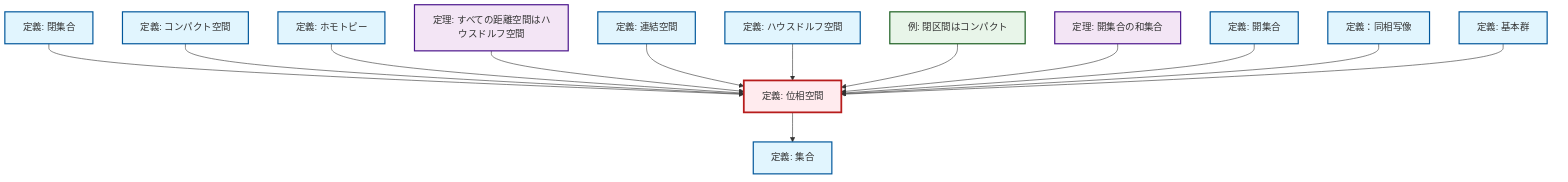 graph TD
    classDef definition fill:#e1f5fe,stroke:#01579b,stroke-width:2px
    classDef theorem fill:#f3e5f5,stroke:#4a148c,stroke-width:2px
    classDef axiom fill:#fff3e0,stroke:#e65100,stroke-width:2px
    classDef example fill:#e8f5e9,stroke:#1b5e20,stroke-width:2px
    classDef current fill:#ffebee,stroke:#b71c1c,stroke-width:3px
    def-fundamental-group["定義: 基本群"]:::definition
    def-connected["定義: 連結空間"]:::definition
    def-homotopy["定義: ホモトピー"]:::definition
    def-open-set["定義: 開集合"]:::definition
    def-set["定義: 集合"]:::definition
    def-homeomorphism["定義：同相写像"]:::definition
    thm-metric-hausdorff["定理: すべての距離空間はハウスドルフ空間"]:::theorem
    def-topological-space["定義: 位相空間"]:::definition
    thm-union-open-sets["定理: 開集合の和集合"]:::theorem
    def-closed-set["定義: 閉集合"]:::definition
    def-hausdorff["定義: ハウスドルフ空間"]:::definition
    ex-closed-interval-compact["例: 閉区間はコンパクト"]:::example
    def-compact["定義: コンパクト空間"]:::definition
    def-closed-set --> def-topological-space
    def-compact --> def-topological-space
    def-homotopy --> def-topological-space
    thm-metric-hausdorff --> def-topological-space
    def-connected --> def-topological-space
    def-hausdorff --> def-topological-space
    ex-closed-interval-compact --> def-topological-space
    def-topological-space --> def-set
    thm-union-open-sets --> def-topological-space
    def-open-set --> def-topological-space
    def-homeomorphism --> def-topological-space
    def-fundamental-group --> def-topological-space
    class def-topological-space current